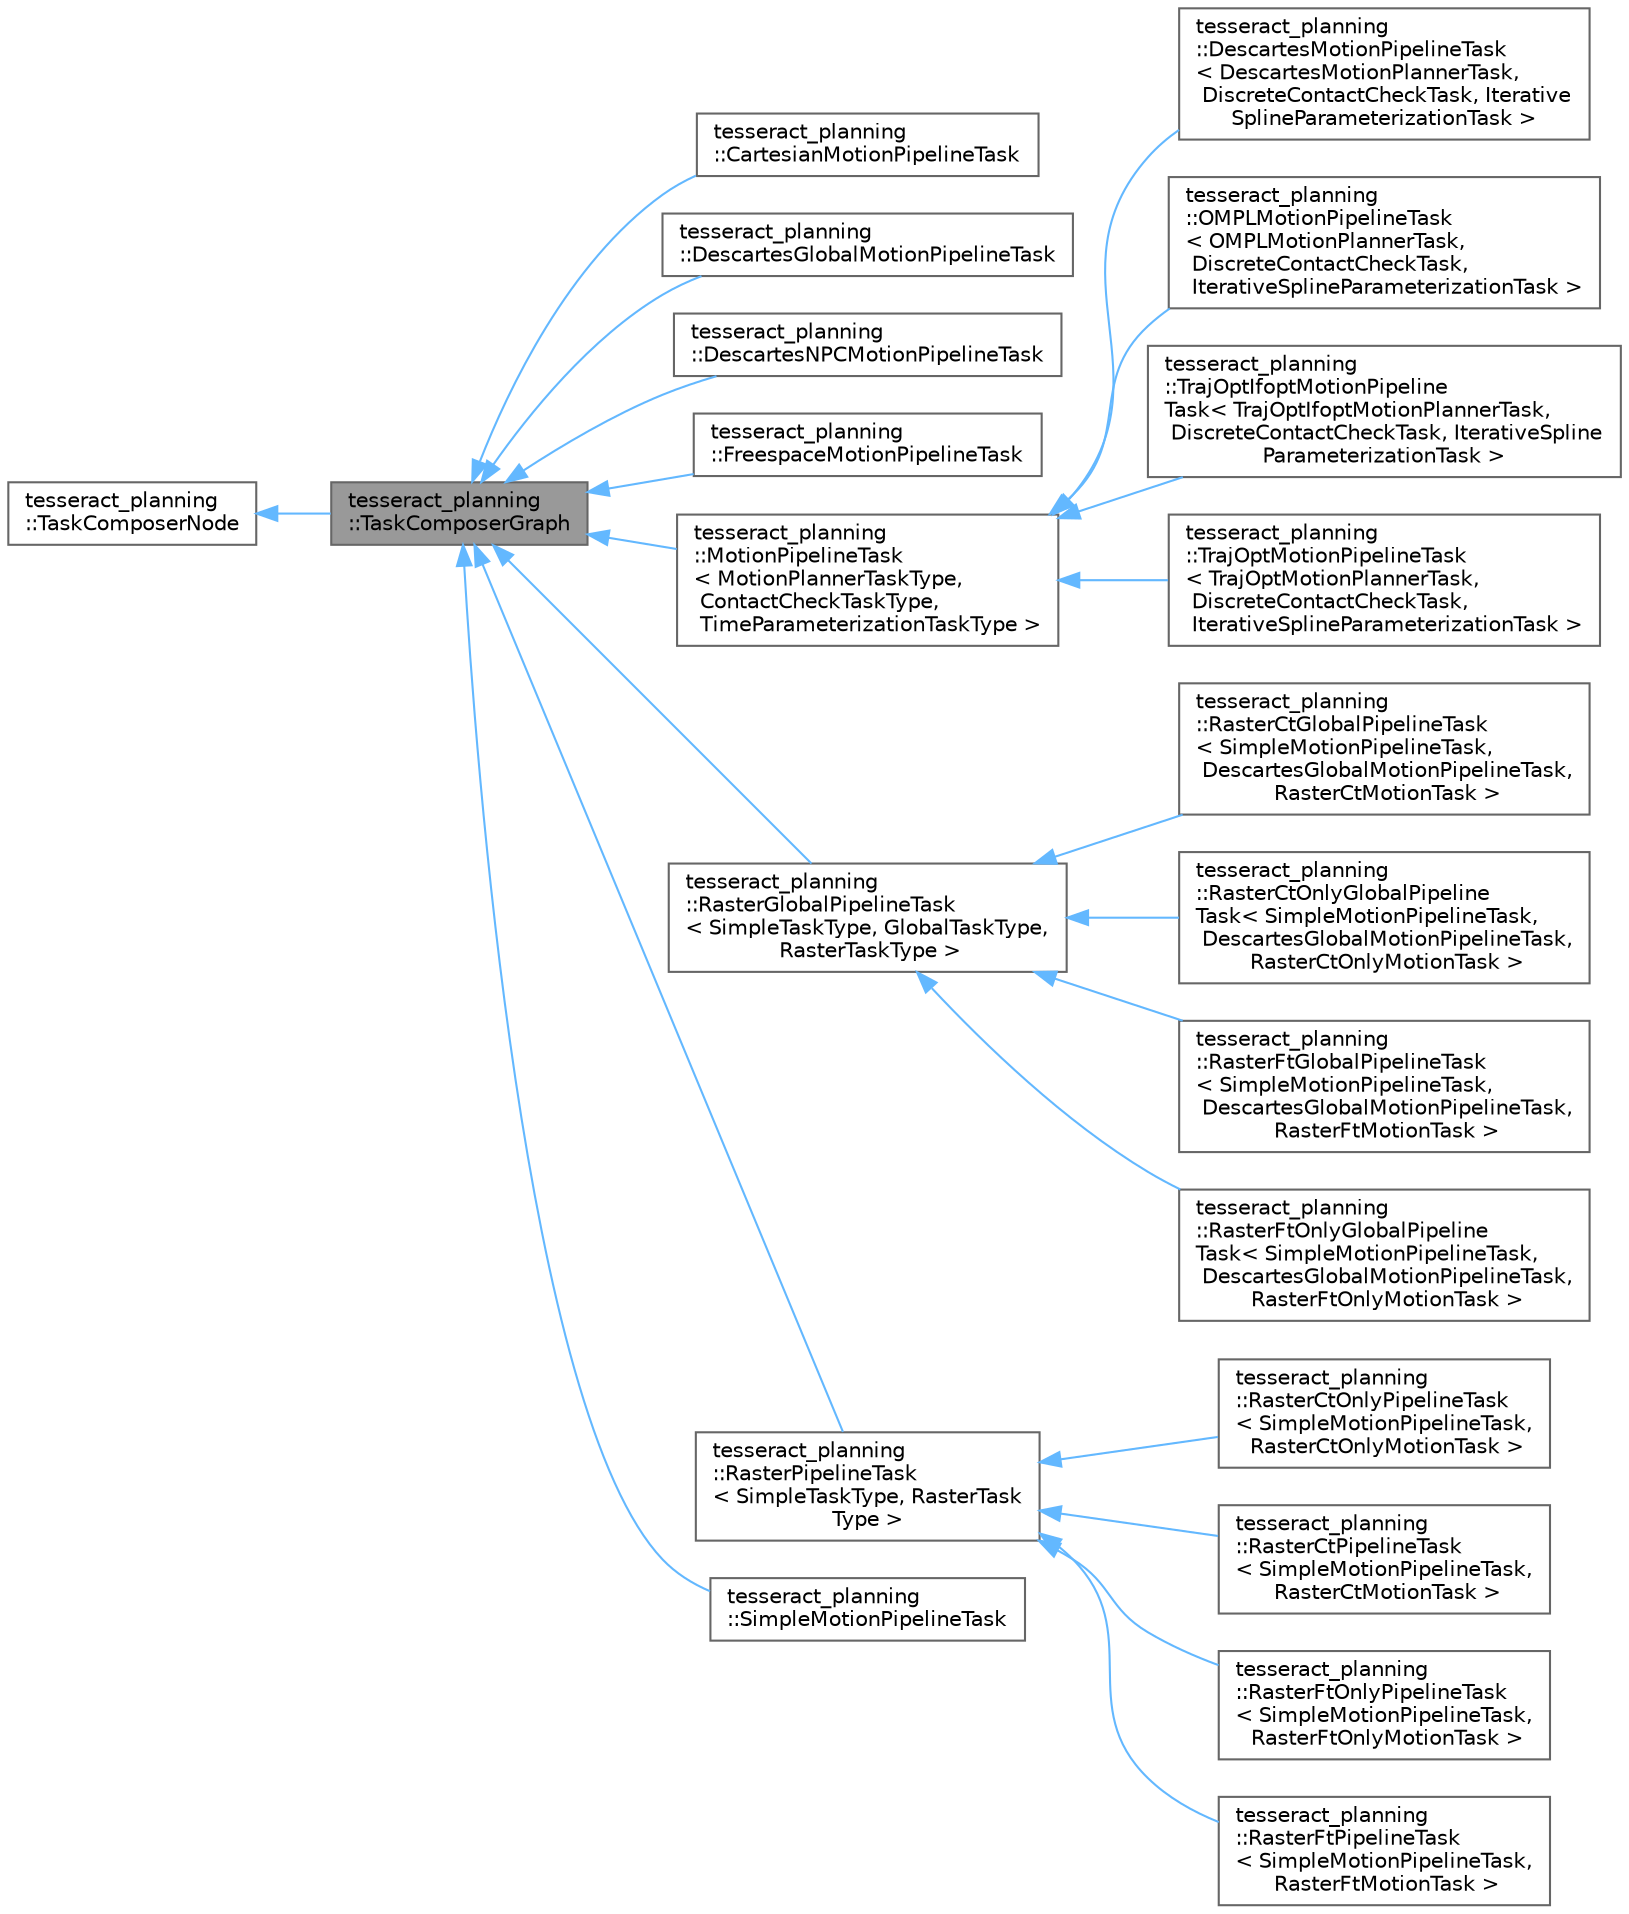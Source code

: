 digraph "tesseract_planning::TaskComposerGraph"
{
 // LATEX_PDF_SIZE
  bgcolor="transparent";
  edge [fontname=Helvetica,fontsize=10,labelfontname=Helvetica,labelfontsize=10];
  node [fontname=Helvetica,fontsize=10,shape=box,height=0.2,width=0.4];
  rankdir="LR";
  Node1 [label="tesseract_planning\l::TaskComposerGraph",height=0.2,width=0.4,color="gray40", fillcolor="grey60", style="filled", fontcolor="black",tooltip="This class facilitates the composition of an arbitrary taskflow graph. Tasks are nodes in the graph c..."];
  Node2 -> Node1 [dir="back",color="steelblue1",style="solid"];
  Node2 [label="tesseract_planning\l::TaskComposerNode",height=0.2,width=0.4,color="gray40", fillcolor="white", style="filled",URL="$de/d23/classtesseract__planning_1_1TaskComposerNode.html",tooltip="Represents a node the pipeline to be executed."];
  Node1 -> Node3 [dir="back",color="steelblue1",style="solid"];
  Node3 [label="tesseract_planning\l::CartesianMotionPipelineTask",height=0.2,width=0.4,color="gray40", fillcolor="white", style="filled",URL="$de/d09/classtesseract__planning_1_1CartesianMotionPipelineTask.html",tooltip=" "];
  Node1 -> Node4 [dir="back",color="steelblue1",style="solid"];
  Node4 [label="tesseract_planning\l::DescartesGlobalMotionPipelineTask",height=0.2,width=0.4,color="gray40", fillcolor="white", style="filled",URL="$d4/d3a/classtesseract__planning_1_1DescartesGlobalMotionPipelineTask.html",tooltip=" "];
  Node1 -> Node5 [dir="back",color="steelblue1",style="solid"];
  Node5 [label="tesseract_planning\l::DescartesNPCMotionPipelineTask",height=0.2,width=0.4,color="gray40", fillcolor="white", style="filled",URL="$d5/d48/classtesseract__planning_1_1DescartesNPCMotionPipelineTask.html",tooltip=" "];
  Node1 -> Node6 [dir="back",color="steelblue1",style="solid"];
  Node6 [label="tesseract_planning\l::FreespaceMotionPipelineTask",height=0.2,width=0.4,color="gray40", fillcolor="white", style="filled",URL="$dc/d45/classtesseract__planning_1_1FreespaceMotionPipelineTask.html",tooltip=" "];
  Node1 -> Node7 [dir="back",color="steelblue1",style="solid"];
  Node7 [label="tesseract_planning\l::MotionPipelineTask\l\< MotionPlannerTaskType,\l ContactCheckTaskType,\l TimeParameterizationTaskType \>",height=0.2,width=0.4,color="gray40", fillcolor="white", style="filled",URL="$de/dde/classtesseract__planning_1_1MotionPipelineTask.html",tooltip=" "];
  Node7 -> Node8 [dir="back",color="steelblue1",style="solid"];
  Node8 [label="tesseract_planning\l::DescartesMotionPipelineTask\l\< DescartesMotionPlannerTask,\l DiscreteContactCheckTask, Iterative\lSplineParameterizationTask \>",height=0.2,width=0.4,color="gray40", fillcolor="white", style="filled",URL="$d6/d4c/classtesseract__planning_1_1DescartesMotionPipelineTask.html",tooltip=" "];
  Node7 -> Node9 [dir="back",color="steelblue1",style="solid"];
  Node9 [label="tesseract_planning\l::OMPLMotionPipelineTask\l\< OMPLMotionPlannerTask,\l DiscreteContactCheckTask,\l IterativeSplineParameterizationTask \>",height=0.2,width=0.4,color="gray40", fillcolor="white", style="filled",URL="$d2/d76/classtesseract__planning_1_1OMPLMotionPipelineTask.html",tooltip=" "];
  Node7 -> Node10 [dir="back",color="steelblue1",style="solid"];
  Node10 [label="tesseract_planning\l::TrajOptIfoptMotionPipeline\lTask\< TrajOptIfoptMotionPlannerTask,\l DiscreteContactCheckTask, IterativeSpline\lParameterizationTask \>",height=0.2,width=0.4,color="gray40", fillcolor="white", style="filled",URL="$dc/df3/classtesseract__planning_1_1TrajOptIfoptMotionPipelineTask.html",tooltip=" "];
  Node7 -> Node11 [dir="back",color="steelblue1",style="solid"];
  Node11 [label="tesseract_planning\l::TrajOptMotionPipelineTask\l\< TrajOptMotionPlannerTask,\l DiscreteContactCheckTask,\l IterativeSplineParameterizationTask \>",height=0.2,width=0.4,color="gray40", fillcolor="white", style="filled",URL="$d4/de3/classtesseract__planning_1_1TrajOptMotionPipelineTask.html",tooltip=" "];
  Node1 -> Node12 [dir="back",color="steelblue1",style="solid"];
  Node12 [label="tesseract_planning\l::RasterGlobalPipelineTask\l\< SimpleTaskType, GlobalTaskType,\l RasterTaskType \>",height=0.2,width=0.4,color="gray40", fillcolor="white", style="filled",URL="$d6/dc7/classtesseract__planning_1_1RasterGlobalPipelineTask.html",tooltip=" "];
  Node12 -> Node13 [dir="back",color="steelblue1",style="solid"];
  Node13 [label="tesseract_planning\l::RasterCtGlobalPipelineTask\l\< SimpleMotionPipelineTask,\l DescartesGlobalMotionPipelineTask,\l RasterCtMotionTask \>",height=0.2,width=0.4,color="gray40", fillcolor="white", style="filled",URL="$da/d60/classtesseract__planning_1_1RasterCtGlobalPipelineTask.html",tooltip=" "];
  Node12 -> Node14 [dir="back",color="steelblue1",style="solid"];
  Node14 [label="tesseract_planning\l::RasterCtOnlyGlobalPipeline\lTask\< SimpleMotionPipelineTask,\l DescartesGlobalMotionPipelineTask,\l RasterCtOnlyMotionTask \>",height=0.2,width=0.4,color="gray40", fillcolor="white", style="filled",URL="$dc/d0b/classtesseract__planning_1_1RasterCtOnlyGlobalPipelineTask.html",tooltip=" "];
  Node12 -> Node15 [dir="back",color="steelblue1",style="solid"];
  Node15 [label="tesseract_planning\l::RasterFtGlobalPipelineTask\l\< SimpleMotionPipelineTask,\l DescartesGlobalMotionPipelineTask,\l RasterFtMotionTask \>",height=0.2,width=0.4,color="gray40", fillcolor="white", style="filled",URL="$d0/d72/classtesseract__planning_1_1RasterFtGlobalPipelineTask.html",tooltip=" "];
  Node12 -> Node16 [dir="back",color="steelblue1",style="solid"];
  Node16 [label="tesseract_planning\l::RasterFtOnlyGlobalPipeline\lTask\< SimpleMotionPipelineTask,\l DescartesGlobalMotionPipelineTask,\l RasterFtOnlyMotionTask \>",height=0.2,width=0.4,color="gray40", fillcolor="white", style="filled",URL="$da/de2/classtesseract__planning_1_1RasterFtOnlyGlobalPipelineTask.html",tooltip=" "];
  Node1 -> Node17 [dir="back",color="steelblue1",style="solid"];
  Node17 [label="tesseract_planning\l::RasterPipelineTask\l\< SimpleTaskType, RasterTask\lType \>",height=0.2,width=0.4,color="gray40", fillcolor="white", style="filled",URL="$d0/d9c/classtesseract__planning_1_1RasterPipelineTask.html",tooltip=" "];
  Node17 -> Node18 [dir="back",color="steelblue1",style="solid"];
  Node18 [label="tesseract_planning\l::RasterCtOnlyPipelineTask\l\< SimpleMotionPipelineTask,\l RasterCtOnlyMotionTask \>",height=0.2,width=0.4,color="gray40", fillcolor="white", style="filled",URL="$d7/dff/classtesseract__planning_1_1RasterCtOnlyPipelineTask.html",tooltip=" "];
  Node17 -> Node19 [dir="back",color="steelblue1",style="solid"];
  Node19 [label="tesseract_planning\l::RasterCtPipelineTask\l\< SimpleMotionPipelineTask,\l RasterCtMotionTask \>",height=0.2,width=0.4,color="gray40", fillcolor="white", style="filled",URL="$de/d4a/classtesseract__planning_1_1RasterCtPipelineTask.html",tooltip=" "];
  Node17 -> Node20 [dir="back",color="steelblue1",style="solid"];
  Node20 [label="tesseract_planning\l::RasterFtOnlyPipelineTask\l\< SimpleMotionPipelineTask,\l RasterFtOnlyMotionTask \>",height=0.2,width=0.4,color="gray40", fillcolor="white", style="filled",URL="$d9/d47/classtesseract__planning_1_1RasterFtOnlyPipelineTask.html",tooltip=" "];
  Node17 -> Node21 [dir="back",color="steelblue1",style="solid"];
  Node21 [label="tesseract_planning\l::RasterFtPipelineTask\l\< SimpleMotionPipelineTask,\l RasterFtMotionTask \>",height=0.2,width=0.4,color="gray40", fillcolor="white", style="filled",URL="$d4/d8c/classtesseract__planning_1_1RasterFtPipelineTask.html",tooltip=" "];
  Node1 -> Node22 [dir="back",color="steelblue1",style="solid"];
  Node22 [label="tesseract_planning\l::SimpleMotionPipelineTask",height=0.2,width=0.4,color="gray40", fillcolor="white", style="filled",URL="$d0/db1/classtesseract__planning_1_1SimpleMotionPipelineTask.html",tooltip=" "];
}
